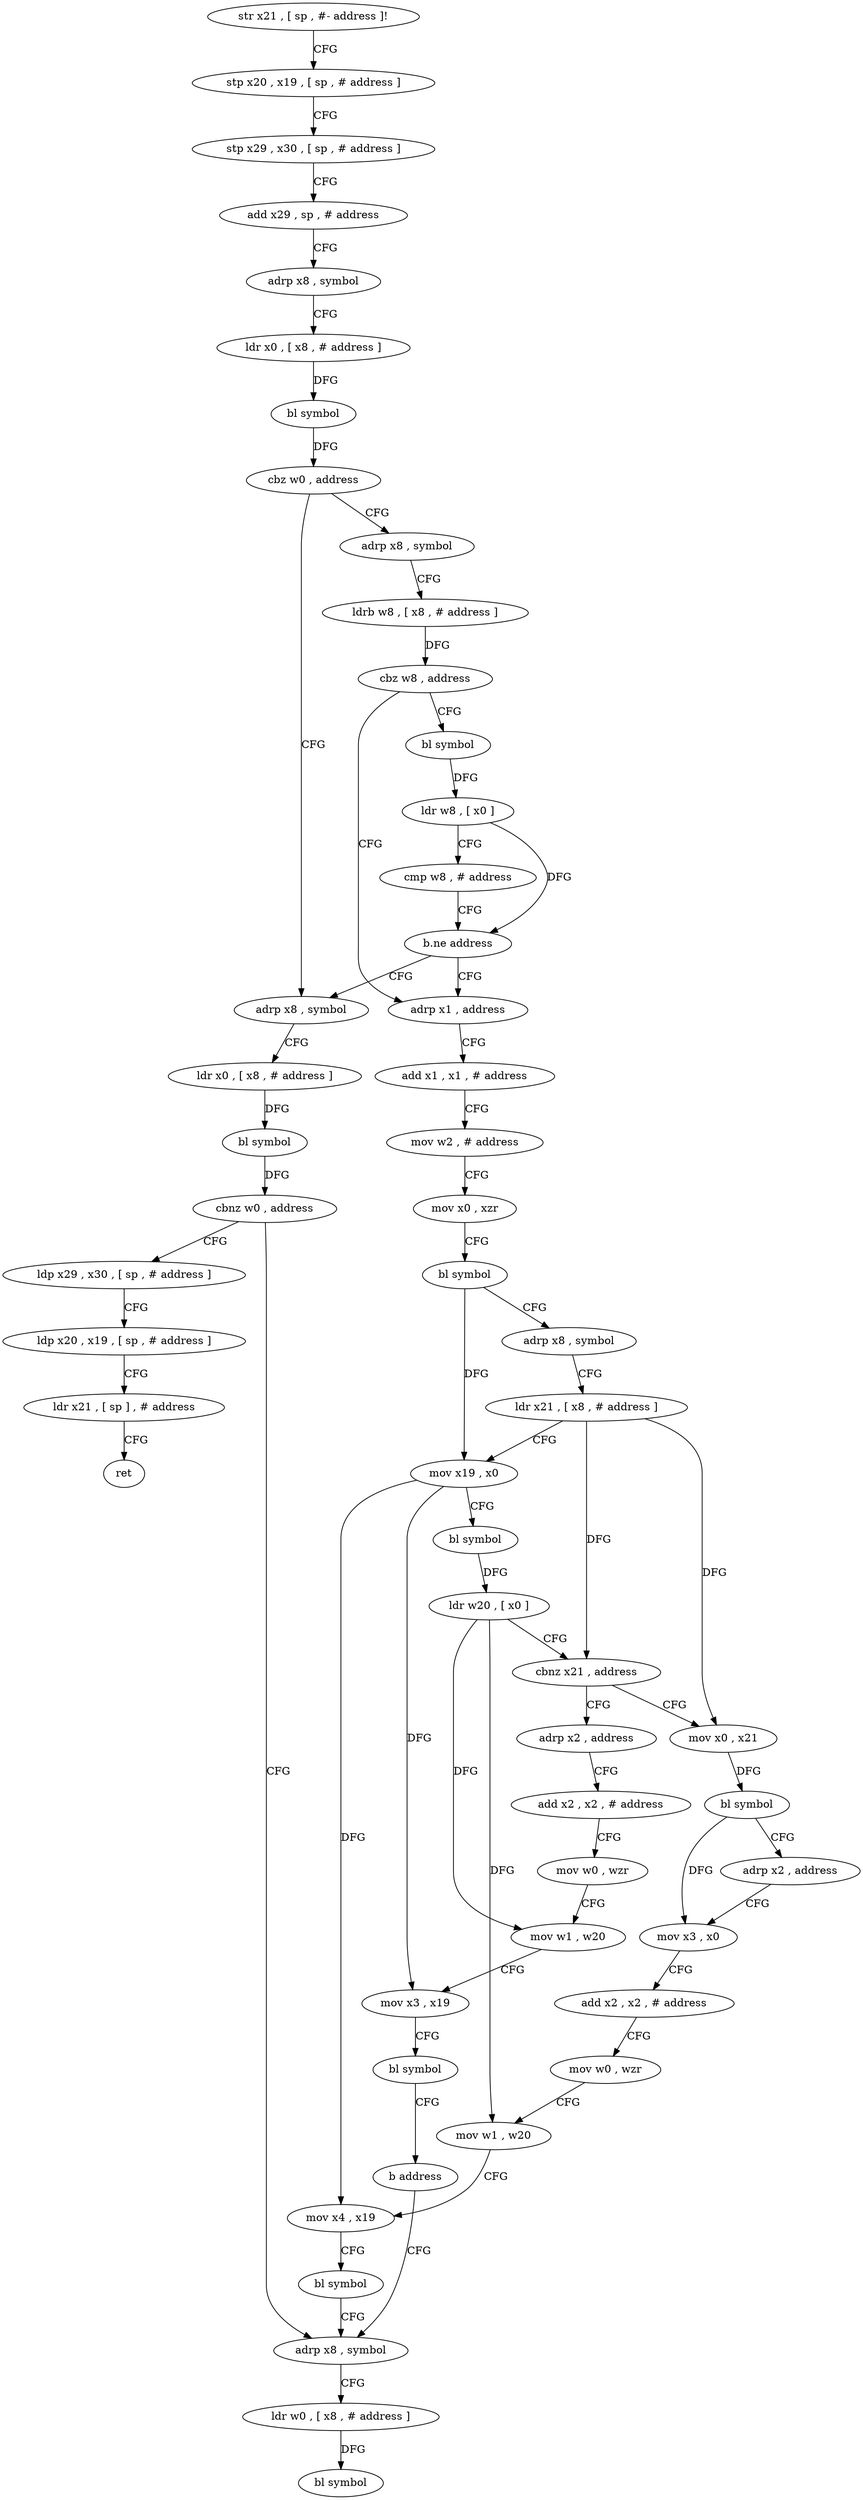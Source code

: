 digraph "func" {
"4206012" [label = "str x21 , [ sp , #- address ]!" ]
"4206016" [label = "stp x20 , x19 , [ sp , # address ]" ]
"4206020" [label = "stp x29 , x30 , [ sp , # address ]" ]
"4206024" [label = "add x29 , sp , # address" ]
"4206028" [label = "adrp x8 , symbol" ]
"4206032" [label = "ldr x0 , [ x8 , # address ]" ]
"4206036" [label = "bl symbol" ]
"4206040" [label = "cbz w0 , address" ]
"4206072" [label = "adrp x8 , symbol" ]
"4206044" [label = "adrp x8 , symbol" ]
"4206076" [label = "ldr x0 , [ x8 , # address ]" ]
"4206080" [label = "bl symbol" ]
"4206084" [label = "cbnz w0 , address" ]
"4206212" [label = "adrp x8 , symbol" ]
"4206088" [label = "ldp x29 , x30 , [ sp , # address ]" ]
"4206048" [label = "ldrb w8 , [ x8 , # address ]" ]
"4206052" [label = "cbz w8 , address" ]
"4206104" [label = "adrp x1 , address" ]
"4206056" [label = "bl symbol" ]
"4206216" [label = "ldr w0 , [ x8 , # address ]" ]
"4206220" [label = "bl symbol" ]
"4206092" [label = "ldp x20 , x19 , [ sp , # address ]" ]
"4206096" [label = "ldr x21 , [ sp ] , # address" ]
"4206100" [label = "ret" ]
"4206108" [label = "add x1 , x1 , # address" ]
"4206112" [label = "mov w2 , # address" ]
"4206116" [label = "mov x0 , xzr" ]
"4206120" [label = "bl symbol" ]
"4206124" [label = "adrp x8 , symbol" ]
"4206128" [label = "ldr x21 , [ x8 , # address ]" ]
"4206132" [label = "mov x19 , x0" ]
"4206136" [label = "bl symbol" ]
"4206140" [label = "ldr w20 , [ x0 ]" ]
"4206144" [label = "cbnz x21 , address" ]
"4206176" [label = "mov x0 , x21" ]
"4206148" [label = "adrp x2 , address" ]
"4206060" [label = "ldr w8 , [ x0 ]" ]
"4206064" [label = "cmp w8 , # address" ]
"4206068" [label = "b.ne address" ]
"4206180" [label = "bl symbol" ]
"4206184" [label = "adrp x2 , address" ]
"4206188" [label = "mov x3 , x0" ]
"4206192" [label = "add x2 , x2 , # address" ]
"4206196" [label = "mov w0 , wzr" ]
"4206200" [label = "mov w1 , w20" ]
"4206204" [label = "mov x4 , x19" ]
"4206208" [label = "bl symbol" ]
"4206152" [label = "add x2 , x2 , # address" ]
"4206156" [label = "mov w0 , wzr" ]
"4206160" [label = "mov w1 , w20" ]
"4206164" [label = "mov x3 , x19" ]
"4206168" [label = "bl symbol" ]
"4206172" [label = "b address" ]
"4206012" -> "4206016" [ label = "CFG" ]
"4206016" -> "4206020" [ label = "CFG" ]
"4206020" -> "4206024" [ label = "CFG" ]
"4206024" -> "4206028" [ label = "CFG" ]
"4206028" -> "4206032" [ label = "CFG" ]
"4206032" -> "4206036" [ label = "DFG" ]
"4206036" -> "4206040" [ label = "DFG" ]
"4206040" -> "4206072" [ label = "CFG" ]
"4206040" -> "4206044" [ label = "CFG" ]
"4206072" -> "4206076" [ label = "CFG" ]
"4206044" -> "4206048" [ label = "CFG" ]
"4206076" -> "4206080" [ label = "DFG" ]
"4206080" -> "4206084" [ label = "DFG" ]
"4206084" -> "4206212" [ label = "CFG" ]
"4206084" -> "4206088" [ label = "CFG" ]
"4206212" -> "4206216" [ label = "CFG" ]
"4206088" -> "4206092" [ label = "CFG" ]
"4206048" -> "4206052" [ label = "DFG" ]
"4206052" -> "4206104" [ label = "CFG" ]
"4206052" -> "4206056" [ label = "CFG" ]
"4206104" -> "4206108" [ label = "CFG" ]
"4206056" -> "4206060" [ label = "DFG" ]
"4206216" -> "4206220" [ label = "DFG" ]
"4206092" -> "4206096" [ label = "CFG" ]
"4206096" -> "4206100" [ label = "CFG" ]
"4206108" -> "4206112" [ label = "CFG" ]
"4206112" -> "4206116" [ label = "CFG" ]
"4206116" -> "4206120" [ label = "CFG" ]
"4206120" -> "4206124" [ label = "CFG" ]
"4206120" -> "4206132" [ label = "DFG" ]
"4206124" -> "4206128" [ label = "CFG" ]
"4206128" -> "4206132" [ label = "CFG" ]
"4206128" -> "4206144" [ label = "DFG" ]
"4206128" -> "4206176" [ label = "DFG" ]
"4206132" -> "4206136" [ label = "CFG" ]
"4206132" -> "4206204" [ label = "DFG" ]
"4206132" -> "4206164" [ label = "DFG" ]
"4206136" -> "4206140" [ label = "DFG" ]
"4206140" -> "4206144" [ label = "CFG" ]
"4206140" -> "4206200" [ label = "DFG" ]
"4206140" -> "4206160" [ label = "DFG" ]
"4206144" -> "4206176" [ label = "CFG" ]
"4206144" -> "4206148" [ label = "CFG" ]
"4206176" -> "4206180" [ label = "DFG" ]
"4206148" -> "4206152" [ label = "CFG" ]
"4206060" -> "4206064" [ label = "CFG" ]
"4206060" -> "4206068" [ label = "DFG" ]
"4206064" -> "4206068" [ label = "CFG" ]
"4206068" -> "4206104" [ label = "CFG" ]
"4206068" -> "4206072" [ label = "CFG" ]
"4206180" -> "4206184" [ label = "CFG" ]
"4206180" -> "4206188" [ label = "DFG" ]
"4206184" -> "4206188" [ label = "CFG" ]
"4206188" -> "4206192" [ label = "CFG" ]
"4206192" -> "4206196" [ label = "CFG" ]
"4206196" -> "4206200" [ label = "CFG" ]
"4206200" -> "4206204" [ label = "CFG" ]
"4206204" -> "4206208" [ label = "CFG" ]
"4206208" -> "4206212" [ label = "CFG" ]
"4206152" -> "4206156" [ label = "CFG" ]
"4206156" -> "4206160" [ label = "CFG" ]
"4206160" -> "4206164" [ label = "CFG" ]
"4206164" -> "4206168" [ label = "CFG" ]
"4206168" -> "4206172" [ label = "CFG" ]
"4206172" -> "4206212" [ label = "CFG" ]
}
